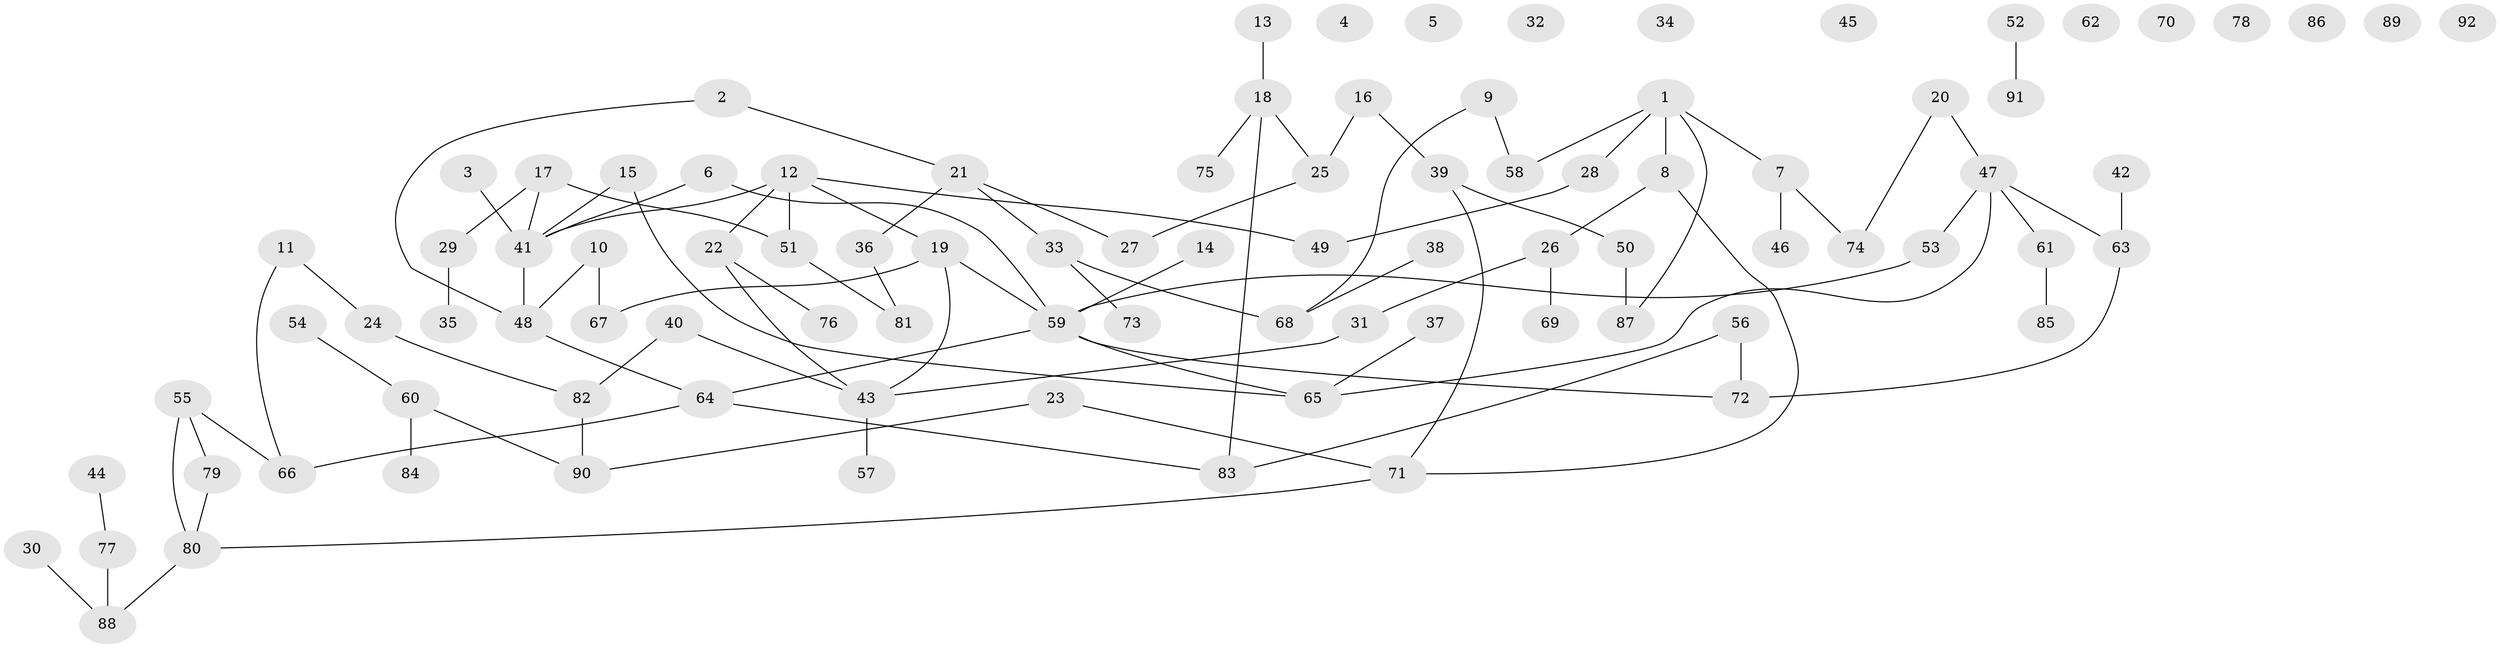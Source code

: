 // Generated by graph-tools (version 1.1) at 2025/00/03/09/25 03:00:49]
// undirected, 92 vertices, 99 edges
graph export_dot {
graph [start="1"]
  node [color=gray90,style=filled];
  1;
  2;
  3;
  4;
  5;
  6;
  7;
  8;
  9;
  10;
  11;
  12;
  13;
  14;
  15;
  16;
  17;
  18;
  19;
  20;
  21;
  22;
  23;
  24;
  25;
  26;
  27;
  28;
  29;
  30;
  31;
  32;
  33;
  34;
  35;
  36;
  37;
  38;
  39;
  40;
  41;
  42;
  43;
  44;
  45;
  46;
  47;
  48;
  49;
  50;
  51;
  52;
  53;
  54;
  55;
  56;
  57;
  58;
  59;
  60;
  61;
  62;
  63;
  64;
  65;
  66;
  67;
  68;
  69;
  70;
  71;
  72;
  73;
  74;
  75;
  76;
  77;
  78;
  79;
  80;
  81;
  82;
  83;
  84;
  85;
  86;
  87;
  88;
  89;
  90;
  91;
  92;
  1 -- 7;
  1 -- 8;
  1 -- 28;
  1 -- 58;
  1 -- 87;
  2 -- 21;
  2 -- 48;
  3 -- 41;
  6 -- 41;
  6 -- 59;
  7 -- 46;
  7 -- 74;
  8 -- 26;
  8 -- 71;
  9 -- 58;
  9 -- 68;
  10 -- 48;
  10 -- 67;
  11 -- 24;
  11 -- 66;
  12 -- 19;
  12 -- 22;
  12 -- 41;
  12 -- 49;
  12 -- 51;
  13 -- 18;
  14 -- 59;
  15 -- 41;
  15 -- 65;
  16 -- 25;
  16 -- 39;
  17 -- 29;
  17 -- 41;
  17 -- 51;
  18 -- 25;
  18 -- 75;
  18 -- 83;
  19 -- 43;
  19 -- 59;
  19 -- 67;
  20 -- 47;
  20 -- 74;
  21 -- 27;
  21 -- 33;
  21 -- 36;
  22 -- 43;
  22 -- 76;
  23 -- 71;
  23 -- 90;
  24 -- 82;
  25 -- 27;
  26 -- 31;
  26 -- 69;
  28 -- 49;
  29 -- 35;
  30 -- 88;
  31 -- 43;
  33 -- 68;
  33 -- 73;
  36 -- 81;
  37 -- 65;
  38 -- 68;
  39 -- 50;
  39 -- 71;
  40 -- 43;
  40 -- 82;
  41 -- 48;
  42 -- 63;
  43 -- 57;
  44 -- 77;
  47 -- 53;
  47 -- 61;
  47 -- 63;
  47 -- 65;
  48 -- 64;
  50 -- 87;
  51 -- 81;
  52 -- 91;
  53 -- 59;
  54 -- 60;
  55 -- 66;
  55 -- 79;
  55 -- 80;
  56 -- 72;
  56 -- 83;
  59 -- 64;
  59 -- 65;
  59 -- 72;
  60 -- 84;
  60 -- 90;
  61 -- 85;
  63 -- 72;
  64 -- 66;
  64 -- 83;
  71 -- 80;
  77 -- 88;
  79 -- 80;
  80 -- 88;
  82 -- 90;
}

